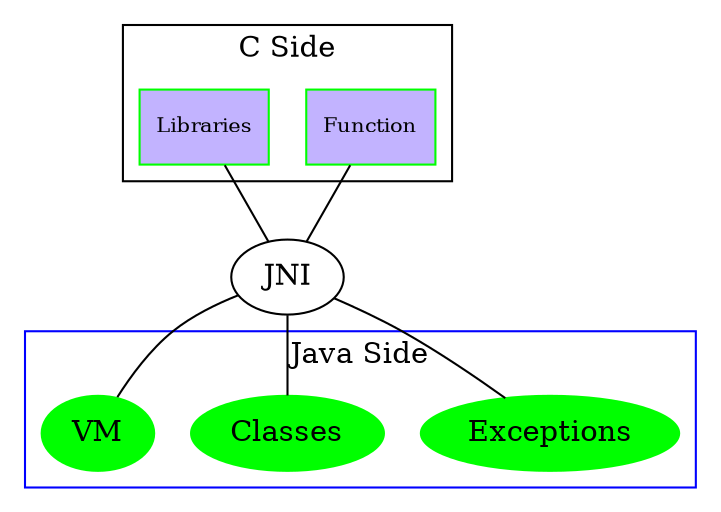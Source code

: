 digraph G {
    compound=true;
    # bgcolor=white;
    edge [arrowhead = none];
    subgraph "cluster_C_Side" {
        label = "C Side";
        node[shape=box, style=filled, fillcolor=".7 .3 1.0", color=green,fontsize=10]
        Function;
        Libraries;
    }

    subgraph "cluster_Java_Side" {
        label = "Java Side";
        node [style = filled, color = green];
        color = blue;
        Exceptions;
        Classes;
        VM;
    } 

    Function -> JNI;
    Libraries -> JNI;
    JNI -> Exceptions;
    JNI -> Classes;
    JNI -> VM;
}